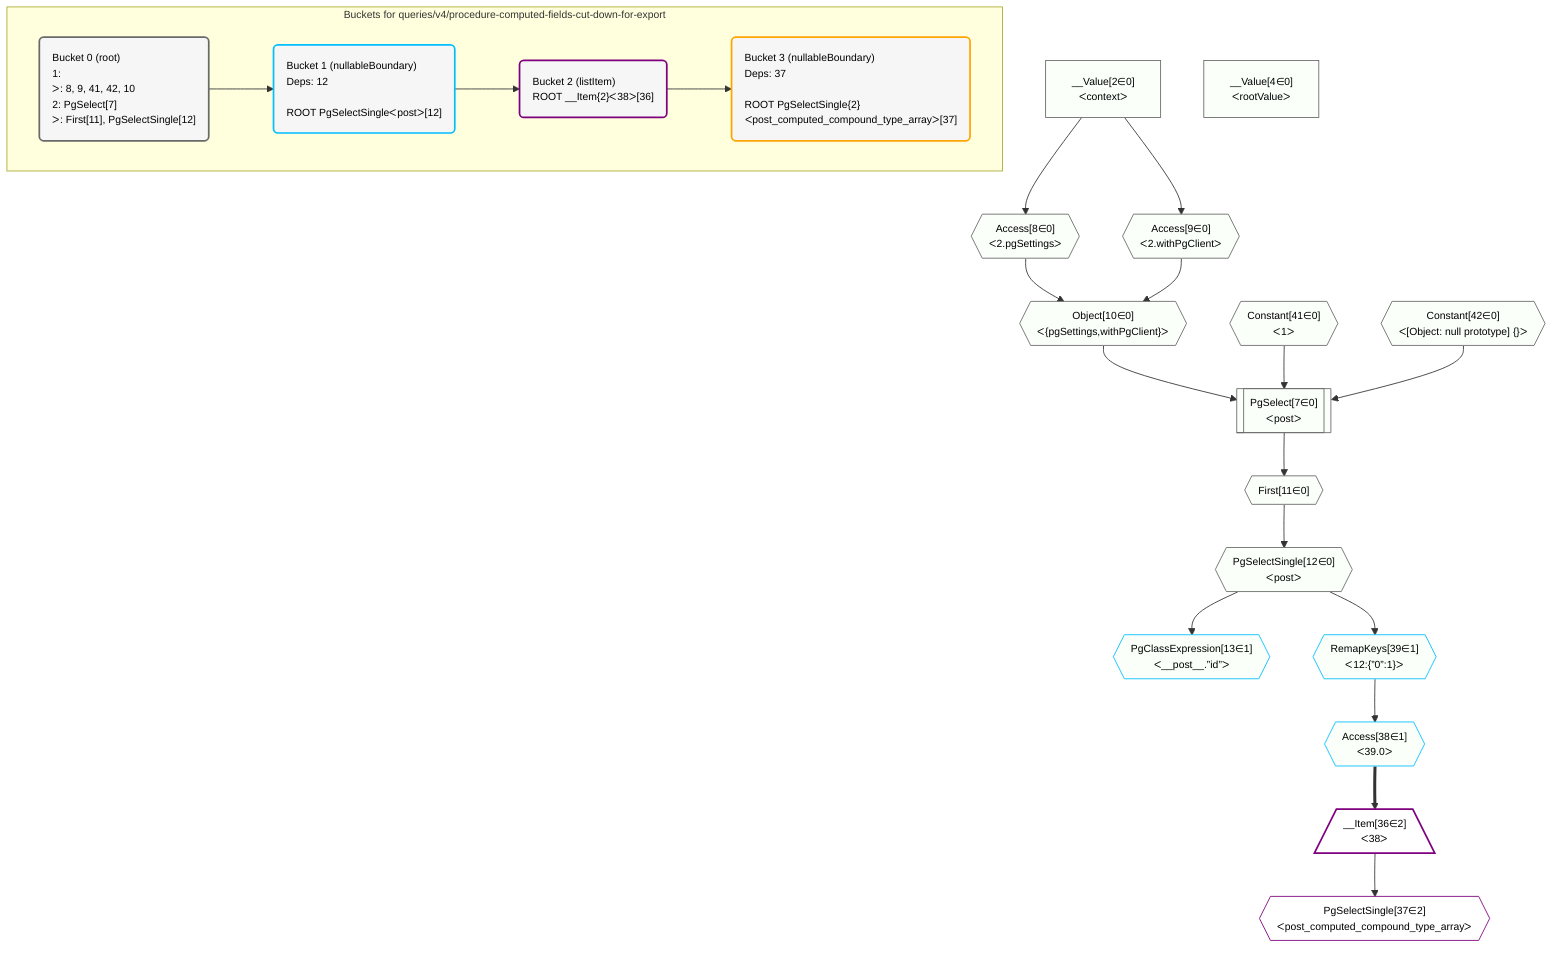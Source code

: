 %%{init: {'themeVariables': { 'fontSize': '12px'}}}%%
graph TD
    classDef path fill:#eee,stroke:#000,color:#000
    classDef plan fill:#fff,stroke-width:1px,color:#000
    classDef itemplan fill:#fff,stroke-width:2px,color:#000
    classDef unbatchedplan fill:#dff,stroke-width:1px,color:#000
    classDef sideeffectplan fill:#fcc,stroke-width:2px,color:#000
    classDef bucket fill:#f6f6f6,color:#000,stroke-width:2px,text-align:left


    %% plan dependencies
    PgSelect7[["PgSelect[7∈0]<br />ᐸpostᐳ"]]:::plan
    Object10{{"Object[10∈0]<br />ᐸ{pgSettings,withPgClient}ᐳ"}}:::plan
    Constant41{{"Constant[41∈0]<br />ᐸ1ᐳ"}}:::plan
    Constant42{{"Constant[42∈0]<br />ᐸ[Object: null prototype] {}ᐳ"}}:::plan
    Object10 & Constant41 & Constant42 --> PgSelect7
    Access8{{"Access[8∈0]<br />ᐸ2.pgSettingsᐳ"}}:::plan
    Access9{{"Access[9∈0]<br />ᐸ2.withPgClientᐳ"}}:::plan
    Access8 & Access9 --> Object10
    __Value2["__Value[2∈0]<br />ᐸcontextᐳ"]:::plan
    __Value2 --> Access8
    __Value2 --> Access9
    First11{{"First[11∈0]"}}:::plan
    PgSelect7 --> First11
    PgSelectSingle12{{"PgSelectSingle[12∈0]<br />ᐸpostᐳ"}}:::plan
    First11 --> PgSelectSingle12
    __Value4["__Value[4∈0]<br />ᐸrootValueᐳ"]:::plan
    PgClassExpression13{{"PgClassExpression[13∈1]<br />ᐸ__post__.”id”ᐳ"}}:::plan
    PgSelectSingle12 --> PgClassExpression13
    Access38{{"Access[38∈1]<br />ᐸ39.0ᐳ"}}:::plan
    RemapKeys39{{"RemapKeys[39∈1]<br />ᐸ12:{”0”:1}ᐳ"}}:::plan
    RemapKeys39 --> Access38
    PgSelectSingle12 --> RemapKeys39
    __Item36[/"__Item[36∈2]<br />ᐸ38ᐳ"\]:::itemplan
    Access38 ==> __Item36
    PgSelectSingle37{{"PgSelectSingle[37∈2]<br />ᐸpost_computed_compound_type_arrayᐳ"}}:::plan
    __Item36 --> PgSelectSingle37

    %% define steps

    subgraph "Buckets for queries/v4/procedure-computed-fields-cut-down-for-export"
    Bucket0("Bucket 0 (root)<br />1: <br />ᐳ: 8, 9, 41, 42, 10<br />2: PgSelect[7]<br />ᐳ: First[11], PgSelectSingle[12]"):::bucket
    classDef bucket0 stroke:#696969
    class Bucket0,__Value2,__Value4,PgSelect7,Access8,Access9,Object10,First11,PgSelectSingle12,Constant41,Constant42 bucket0
    Bucket1("Bucket 1 (nullableBoundary)<br />Deps: 12<br /><br />ROOT PgSelectSingleᐸpostᐳ[12]"):::bucket
    classDef bucket1 stroke:#00bfff
    class Bucket1,PgClassExpression13,Access38,RemapKeys39 bucket1
    Bucket2("Bucket 2 (listItem)<br />ROOT __Item{2}ᐸ38ᐳ[36]"):::bucket
    classDef bucket2 stroke:#7f007f
    class Bucket2,__Item36,PgSelectSingle37 bucket2
    Bucket3("Bucket 3 (nullableBoundary)<br />Deps: 37<br /><br />ROOT PgSelectSingle{2}ᐸpost_computed_compound_type_arrayᐳ[37]"):::bucket
    classDef bucket3 stroke:#ffa500
    class Bucket3 bucket3
    Bucket0 --> Bucket1
    Bucket1 --> Bucket2
    Bucket2 --> Bucket3
    classDef unary fill:#fafffa,borderWidth:8px
    class PgSelect7,Object10,Access8,Access9,First11,PgSelectSingle12,__Value2,__Value4,Constant41,Constant42,PgClassExpression13,Access38,RemapKeys39 unary
    end